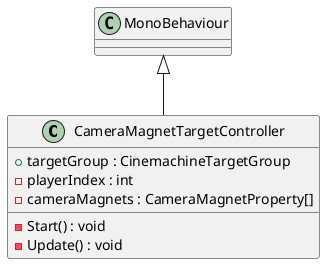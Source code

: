 @startuml
class CameraMagnetTargetController {
    + targetGroup : CinemachineTargetGroup
    - playerIndex : int
    - cameraMagnets : CameraMagnetProperty[]
    - Start() : void
    - Update() : void
}
MonoBehaviour <|-- CameraMagnetTargetController
@enduml
